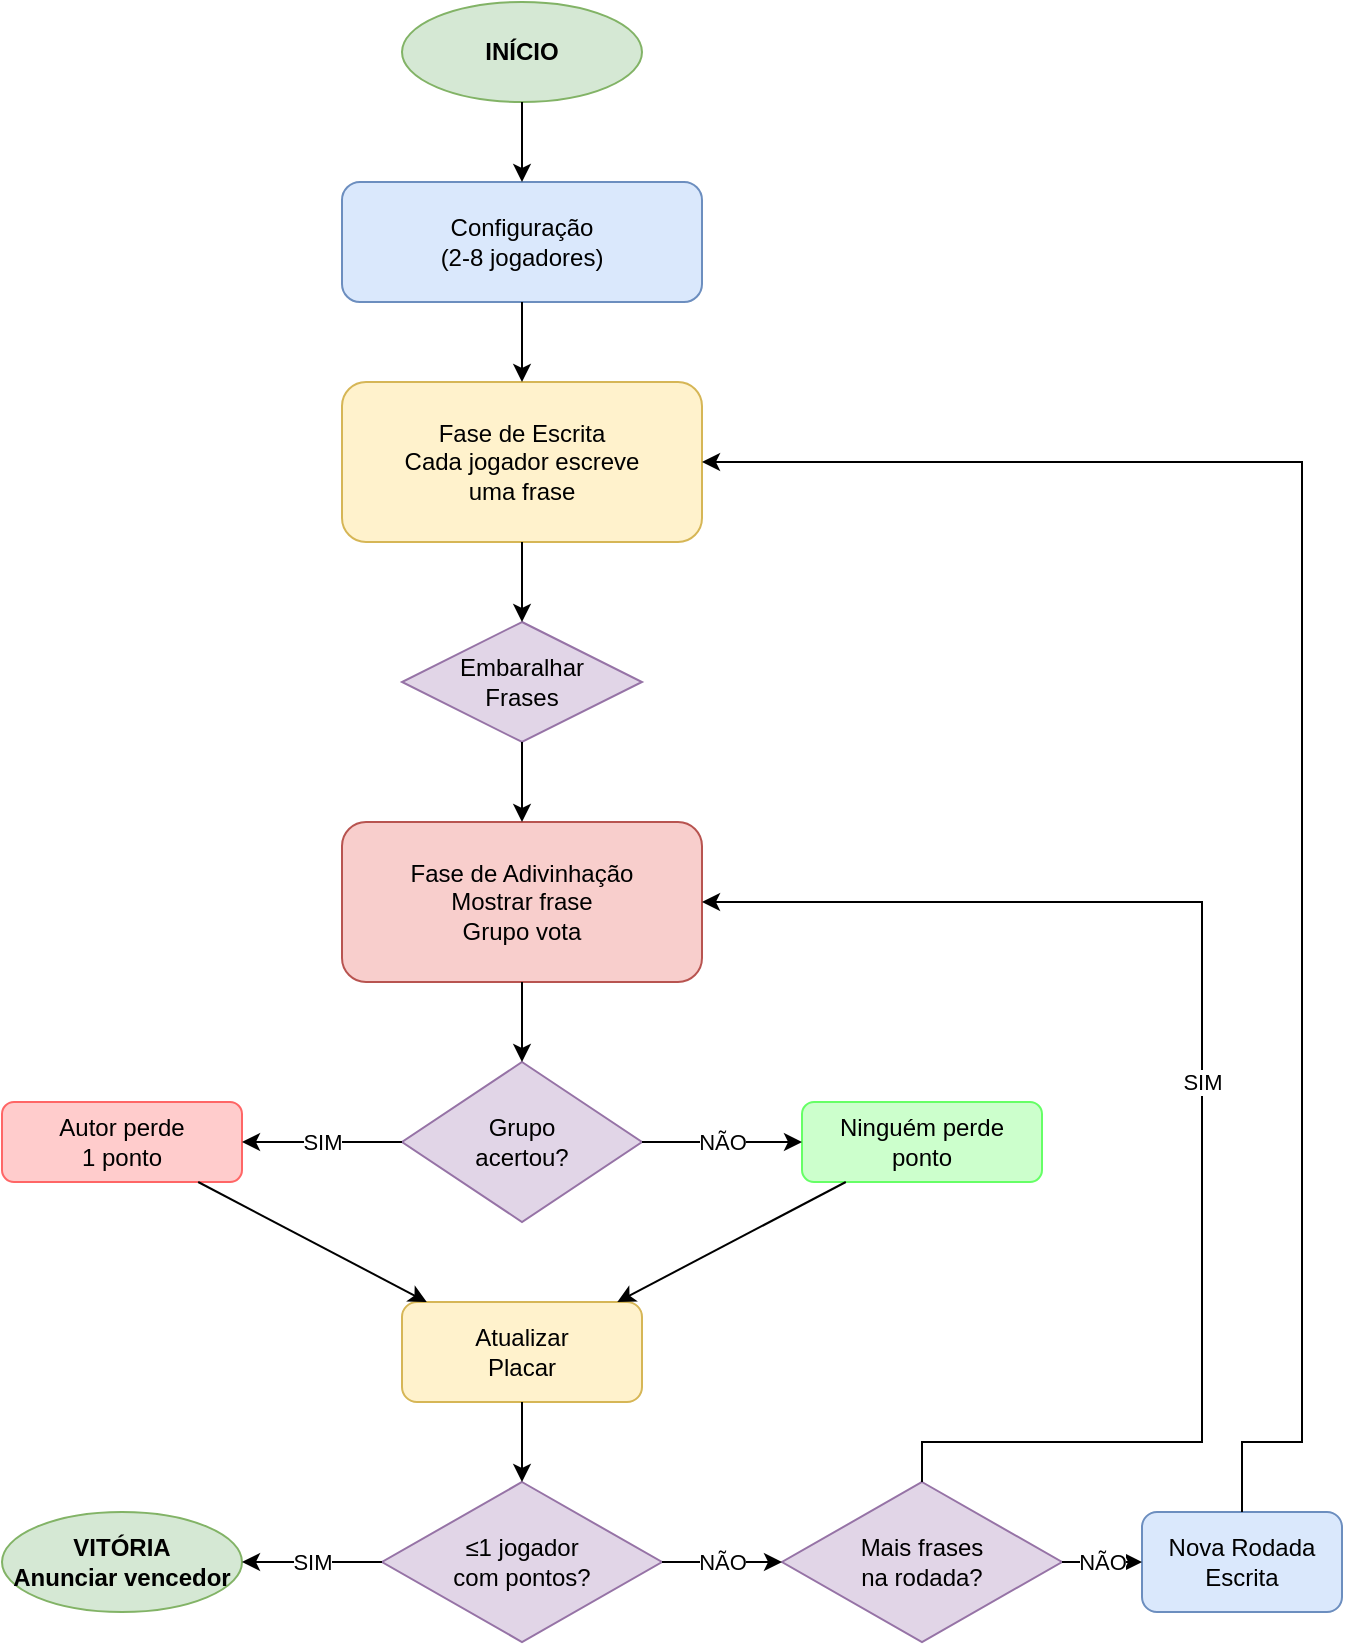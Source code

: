 <mxfile version="22.1.16" type="device">
  <diagram name="Fluxo E2E" id="e2e-flow">
    <mxGraphModel dx="1422" dy="794" grid="1" gridSize="10" guides="1" tooltips="1" connect="1" arrows="1" fold="1" page="1" pageScale="1" pageWidth="827" pageHeight="1169" math="0" shadow="0">
      <root>
        <mxCell id="0" />
        <mxCell id="1" parent="0" />
        
        <!-- Start -->
        <mxCell id="2" value="INÍCIO" style="ellipse;whiteSpace=wrap;html=1;fillColor=#d5e8d4;strokeColor=#82b366;fontStyle=1" vertex="1" parent="1">
          <mxGeometry x="350" y="30" width="120" height="50" as="geometry" />
        </mxCell>
        
        <!-- Setup -->
        <mxCell id="3" value="Configuração&#xa;(2-8 jogadores)" style="rounded=1;whiteSpace=wrap;html=1;fillColor=#dae8fc;strokeColor=#6c8ebf;" vertex="1" parent="1">
          <mxGeometry x="320" y="120" width="180" height="60" as="geometry" />
        </mxCell>
        
        <!-- Writing Phase -->
        <mxCell id="4" value="Fase de Escrita&#xa;Cada jogador escreve&#xa;uma frase" style="rounded=1;whiteSpace=wrap;html=1;fillColor=#fff2cc;strokeColor=#d6b656;" vertex="1" parent="1">
          <mxGeometry x="320" y="220" width="180" height="80" as="geometry" />
        </mxCell>
        
        <!-- Shuffle -->
        <mxCell id="5" value="Embaralhar&#xa;Frases" style="rhombus;whiteSpace=wrap;html=1;fillColor=#e1d5e7;strokeColor=#9673a6;" vertex="1" parent="1">
          <mxGeometry x="350" y="340" width="120" height="60" as="geometry" />
        </mxCell>
        
        <!-- Guessing Phase -->
        <mxCell id="6" value="Fase de Adivinhação&#xa;Mostrar frase&#xa;Grupo vota" style="rounded=1;whiteSpace=wrap;html=1;fillColor=#f8cecc;strokeColor=#b85450;" vertex="1" parent="1">
          <mxGeometry x="320" y="440" width="180" height="80" as="geometry" />
        </mxCell>
        
        <!-- Check Answer -->
        <mxCell id="7" value="Grupo&#xa;acertou?" style="rhombus;whiteSpace=wrap;html=1;fillColor=#e1d5e7;strokeColor=#9673a6;" vertex="1" parent="1">
          <mxGeometry x="350" y="560" width="120" height="80" as="geometry" />
        </mxCell>
        
        <!-- Correct Answer -->
        <mxCell id="8" value="Autor perde&#xa;1 ponto" style="rounded=1;whiteSpace=wrap;html=1;fillColor=#ffcccc;strokeColor=#ff6666;" vertex="1" parent="1">
          <mxGeometry x="150" y="580" width="120" height="40" as="geometry" />
        </mxCell>
        
        <!-- Wrong Answer -->
        <mxCell id="9" value="Ninguém perde&#xa;ponto" style="rounded=1;whiteSpace=wrap;html=1;fillColor=#ccffcc;strokeColor=#66ff66;" vertex="1" parent="1">
          <mxGeometry x="550" y="580" width="120" height="40" as="geometry" />
        </mxCell>
        
        <!-- Update Score -->
        <mxCell id="10" value="Atualizar&#xa;Placar" style="rounded=1;whiteSpace=wrap;html=1;fillColor=#fff2cc;strokeColor=#d6b656;" vertex="1" parent="1">
          <mxGeometry x="350" y="680" width="120" height="50" as="geometry" />
        </mxCell>
        
        <!-- Check Game End -->
        <mxCell id="11" value="≤1 jogador&#xa;com pontos?" style="rhombus;whiteSpace=wrap;html=1;fillColor=#e1d5e7;strokeColor=#9673a6;" vertex="1" parent="1">
          <mxGeometry x="340" y="770" width="140" height="80" as="geometry" />
        </mxCell>
        
        <!-- Victory -->
        <mxCell id="12" value="VITÓRIA&#xa;Anunciar vencedor" style="ellipse;whiteSpace=wrap;html=1;fillColor=#d5e8d4;strokeColor=#82b366;fontStyle=1" vertex="1" parent="1">
          <mxGeometry x="150" y="785" width="120" height="50" as="geometry" />
        </mxCell>
        
        <!-- More Sentences -->
        <mxCell id="13" value="Mais frases&#xa;na rodada?" style="rhombus;whiteSpace=wrap;html=1;fillColor=#e1d5e7;strokeColor=#9673a6;" vertex="1" parent="1">
          <mxGeometry x="540" y="770" width="140" height="80" as="geometry" />
        </mxCell>
        
        <!-- New Round -->
        <mxCell id="14" value="Nova Rodada&#xa;Escrita" style="rounded=1;whiteSpace=wrap;html=1;fillColor=#dae8fc;strokeColor=#6c8ebf;" vertex="1" parent="1">
          <mxGeometry x="720" y="785" width="100" height="50" as="geometry" />
        </mxCell>
        
        <!-- Arrows -->
        <mxCell id="15" value="" style="endArrow=classic;html=1;rounded=0;" edge="1" parent="1" source="2" target="3">
          <mxGeometry width="50" height="50" relative="1" as="geometry">
            <mxPoint x="390" y="270" as="sourcePoint" />
            <mxPoint x="440" y="220" as="targetPoint" />
          </mxGeometry>
        </mxCell>
        
        <mxCell id="16" value="" style="endArrow=classic;html=1;rounded=0;" edge="1" parent="1" source="3" target="4">
          <mxGeometry width="50" height="50" relative="1" as="geometry">
            <mxPoint x="390" y="270" as="sourcePoint" />
            <mxPoint x="440" y="220" as="targetPoint" />
          </mxGeometry>
        </mxCell>
        
        <mxCell id="17" value="" style="endArrow=classic;html=1;rounded=0;" edge="1" parent="1" source="4" target="5">
          <mxGeometry width="50" height="50" relative="1" as="geometry">
            <mxPoint x="390" y="370" as="sourcePoint" />
            <mxPoint x="440" y="320" as="targetPoint" />
          </mxGeometry>
        </mxCell>
        
        <mxCell id="18" value="" style="endArrow=classic;html=1;rounded=0;" edge="1" parent="1" source="5" target="6">
          <mxGeometry width="50" height="50" relative="1" as="geometry">
            <mxPoint x="390" y="470" as="sourcePoint" />
            <mxPoint x="440" y="420" as="targetPoint" />
          </mxGeometry>
        </mxCell>
        
        <mxCell id="19" value="" style="endArrow=classic;html=1;rounded=0;" edge="1" parent="1" source="6" target="7">
          <mxGeometry width="50" height="50" relative="1" as="geometry">
            <mxPoint x="390" y="570" as="sourcePoint" />
            <mxPoint x="440" y="520" as="targetPoint" />
          </mxGeometry>
        </mxCell>
        
        <mxCell id="20" value="SIM" style="endArrow=classic;html=1;rounded=0;" edge="1" parent="1" source="7" target="8">
          <mxGeometry width="50" height="50" relative="1" as="geometry">
            <mxPoint x="290" y="620" as="sourcePoint" />
            <mxPoint x="340" y="570" as="targetPoint" />
          </mxGeometry>
        </mxCell>
        
        <mxCell id="21" value="NÃO" style="endArrow=classic;html=1;rounded=0;" edge="1" parent="1" source="7" target="9">
          <mxGeometry width="50" height="50" relative="1" as="geometry">
            <mxPoint x="490" y="620" as="sourcePoint" />
            <mxPoint x="540" y="570" as="targetPoint" />
          </mxGeometry>
        </mxCell>
        
        <mxCell id="22" value="" style="endArrow=classic;html=1;rounded=0;" edge="1" parent="1" source="8" target="10">
          <mxGeometry width="50" height="50" relative="1" as="geometry">
            <mxPoint x="290" y="670" as="sourcePoint" />
            <mxPoint x="340" y="620" as="targetPoint" />
          </mxGeometry>
        </mxCell>
        
        <mxCell id="23" value="" style="endArrow=classic;html=1;rounded=0;" edge="1" parent="1" source="9" target="10">
          <mxGeometry width="50" height="50" relative="1" as="geometry">
            <mxPoint x="490" y="670" as="sourcePoint" />
            <mxPoint x="540" y="620" as="targetPoint" />
          </mxGeometry>
        </mxCell>
        
        <mxCell id="24" value="" style="endArrow=classic;html=1;rounded=0;" edge="1" parent="1" source="10" target="11">
          <mxGeometry width="50" height="50" relative="1" as="geometry">
            <mxPoint x="390" y="770" as="sourcePoint" />
            <mxPoint x="440" y="720" as="targetPoint" />
          </mxGeometry>
        </mxCell>
        
        <mxCell id="25" value="SIM" style="endArrow=classic;html=1;rounded=0;" edge="1" parent="1" source="11" target="12">
          <mxGeometry width="50" height="50" relative="1" as="geometry">
            <mxPoint x="290" y="820" as="sourcePoint" />
            <mxPoint x="340" y="770" as="targetPoint" />
          </mxGeometry>
        </mxCell>
        
        <mxCell id="26" value="NÃO" style="endArrow=classic;html=1;rounded=0;" edge="1" parent="1" source="11" target="13">
          <mxGeometry width="50" height="50" relative="1" as="geometry">
            <mxPoint x="490" y="820" as="sourcePoint" />
            <mxPoint x="540" y="770" as="targetPoint" />
          </mxGeometry>
        </mxCell>
        
        <mxCell id="27" value="NÃO" style="endArrow=classic;html=1;rounded=0;" edge="1" parent="1" source="13" target="14">
          <mxGeometry width="50" height="50" relative="1" as="geometry">
            <mxPoint x="670" y="820" as="sourcePoint" />
            <mxPoint x="720" y="770" as="targetPoint" />
          </mxGeometry>
        </mxCell>
        
        <mxCell id="28" value="SIM" style="endArrow=classic;html=1;rounded=0;" edge="1" parent="1" source="13" target="6">
          <mxGeometry width="50" height="50" relative="1" as="geometry">
            <mxPoint x="610" y="750" as="sourcePoint" />
            <mxPoint x="500" y="520" as="targetPoint" />
            <Array as="points">
              <mxPoint x="610" y="750" />
              <mxPoint x="750" y="750" />
              <mxPoint x="750" y="480" />
            </Array>
          </mxGeometry>
        </mxCell>
        
        <mxCell id="29" value="" style="endArrow=classic;html=1;rounded=0;" edge="1" parent="1" source="14" target="4">
          <mxGeometry width="50" height="50" relative="1" as="geometry">
            <mxPoint x="770" y="750" as="sourcePoint" />
            <mxPoint x="500" y="300" as="targetPoint" />
            <Array as="points">
              <mxPoint x="770" y="750" />
              <mxPoint x="800" y="750" />
              <mxPoint x="800" y="260" />
            </Array>
          </mxGeometry>
        </mxCell>
        
      </root>
    </mxGraphModel>
  </diagram>
</mxfile>